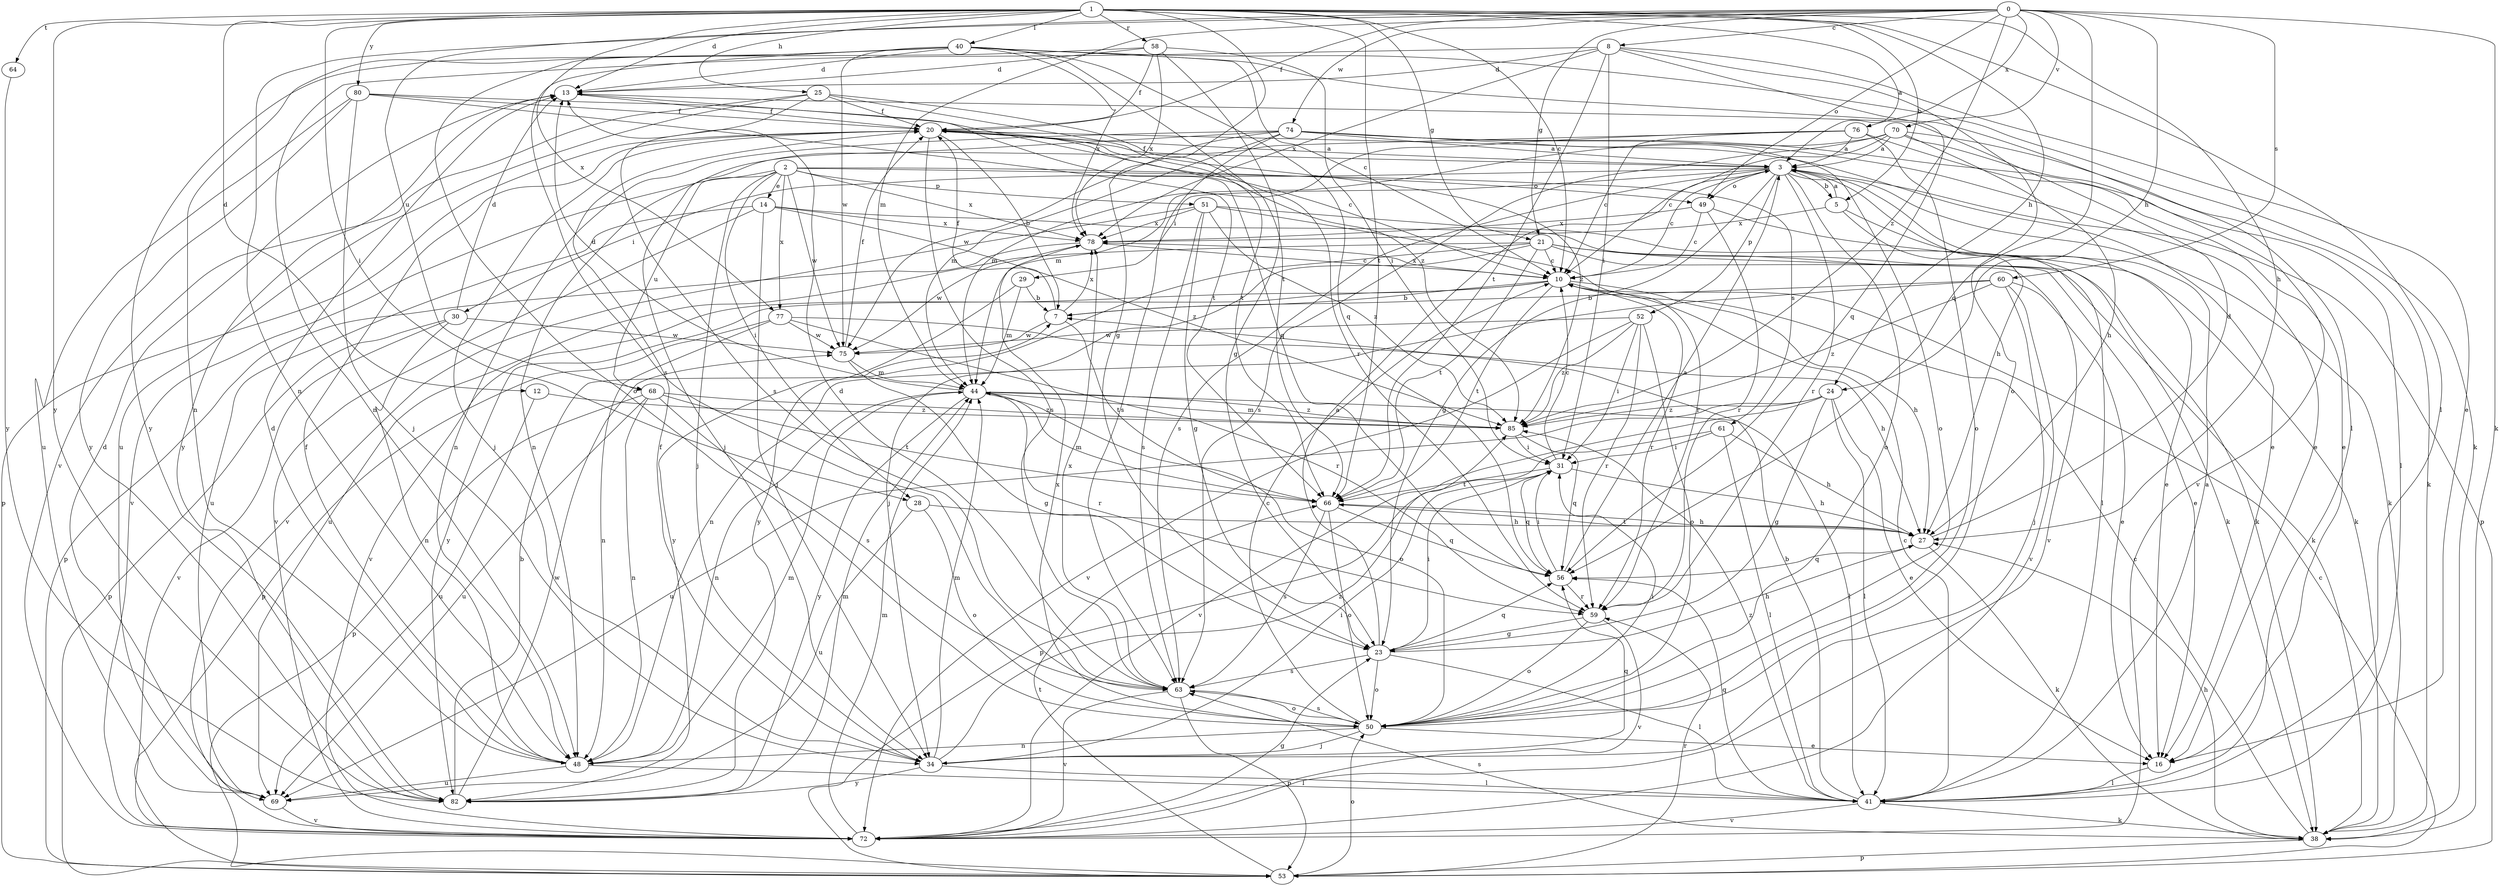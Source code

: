 strict digraph  {
0;
1;
2;
3;
5;
7;
8;
10;
12;
13;
14;
16;
20;
21;
23;
24;
25;
27;
28;
29;
30;
31;
34;
38;
40;
41;
44;
48;
49;
50;
51;
52;
53;
56;
58;
59;
60;
61;
63;
64;
66;
68;
69;
70;
72;
74;
75;
76;
77;
78;
80;
82;
85;
0 -> 8  [label=c];
0 -> 20  [label=f];
0 -> 21  [label=g];
0 -> 24  [label=h];
0 -> 38  [label=k];
0 -> 44  [label=m];
0 -> 48  [label=n];
0 -> 49  [label=o];
0 -> 56  [label=q];
0 -> 60  [label=s];
0 -> 68  [label=u];
0 -> 70  [label=v];
0 -> 74  [label=w];
0 -> 76  [label=x];
0 -> 85  [label=z];
1 -> 3  [label=a];
1 -> 5  [label=b];
1 -> 10  [label=c];
1 -> 12  [label=d];
1 -> 13  [label=d];
1 -> 21  [label=g];
1 -> 23  [label=g];
1 -> 24  [label=h];
1 -> 25  [label=h];
1 -> 27  [label=h];
1 -> 28  [label=i];
1 -> 40  [label=l];
1 -> 41  [label=l];
1 -> 58  [label=r];
1 -> 64  [label=t];
1 -> 66  [label=t];
1 -> 77  [label=x];
1 -> 80  [label=y];
1 -> 82  [label=y];
2 -> 14  [label=e];
2 -> 28  [label=i];
2 -> 34  [label=j];
2 -> 49  [label=o];
2 -> 51  [label=p];
2 -> 61  [label=s];
2 -> 68  [label=u];
2 -> 72  [label=v];
2 -> 75  [label=w];
2 -> 77  [label=x];
2 -> 78  [label=x];
3 -> 5  [label=b];
3 -> 10  [label=c];
3 -> 20  [label=f];
3 -> 23  [label=g];
3 -> 27  [label=h];
3 -> 29  [label=i];
3 -> 30  [label=i];
3 -> 38  [label=k];
3 -> 49  [label=o];
3 -> 50  [label=o];
3 -> 52  [label=p];
3 -> 53  [label=p];
3 -> 59  [label=r];
3 -> 63  [label=s];
5 -> 3  [label=a];
5 -> 16  [label=e];
5 -> 41  [label=l];
5 -> 78  [label=x];
7 -> 20  [label=f];
7 -> 66  [label=t];
7 -> 75  [label=w];
7 -> 78  [label=x];
8 -> 13  [label=d];
8 -> 16  [label=e];
8 -> 31  [label=i];
8 -> 48  [label=n];
8 -> 50  [label=o];
8 -> 56  [label=q];
8 -> 66  [label=t];
8 -> 78  [label=x];
10 -> 7  [label=b];
10 -> 27  [label=h];
10 -> 59  [label=r];
10 -> 66  [label=t];
10 -> 72  [label=v];
10 -> 78  [label=x];
10 -> 82  [label=y];
12 -> 69  [label=u];
12 -> 85  [label=z];
13 -> 20  [label=f];
13 -> 56  [label=q];
13 -> 82  [label=y];
14 -> 34  [label=j];
14 -> 38  [label=k];
14 -> 69  [label=u];
14 -> 72  [label=v];
14 -> 78  [label=x];
14 -> 85  [label=z];
16 -> 41  [label=l];
20 -> 3  [label=a];
20 -> 7  [label=b];
20 -> 10  [label=c];
20 -> 16  [label=e];
20 -> 34  [label=j];
20 -> 53  [label=p];
20 -> 63  [label=s];
20 -> 85  [label=z];
21 -> 10  [label=c];
21 -> 16  [label=e];
21 -> 34  [label=j];
21 -> 38  [label=k];
21 -> 66  [label=t];
21 -> 69  [label=u];
21 -> 72  [label=v];
21 -> 82  [label=y];
23 -> 3  [label=a];
23 -> 27  [label=h];
23 -> 31  [label=i];
23 -> 41  [label=l];
23 -> 50  [label=o];
23 -> 56  [label=q];
23 -> 63  [label=s];
24 -> 16  [label=e];
24 -> 23  [label=g];
24 -> 41  [label=l];
24 -> 69  [label=u];
24 -> 72  [label=v];
24 -> 85  [label=z];
25 -> 20  [label=f];
25 -> 59  [label=r];
25 -> 63  [label=s];
25 -> 66  [label=t];
25 -> 69  [label=u];
25 -> 72  [label=v];
27 -> 13  [label=d];
27 -> 38  [label=k];
27 -> 56  [label=q];
27 -> 66  [label=t];
28 -> 27  [label=h];
28 -> 50  [label=o];
28 -> 69  [label=u];
29 -> 7  [label=b];
29 -> 44  [label=m];
29 -> 82  [label=y];
30 -> 13  [label=d];
30 -> 48  [label=n];
30 -> 53  [label=p];
30 -> 72  [label=v];
30 -> 75  [label=w];
31 -> 10  [label=c];
31 -> 27  [label=h];
31 -> 56  [label=q];
31 -> 66  [label=t];
34 -> 20  [label=f];
34 -> 31  [label=i];
34 -> 41  [label=l];
34 -> 44  [label=m];
34 -> 56  [label=q];
34 -> 82  [label=y];
34 -> 85  [label=z];
38 -> 10  [label=c];
38 -> 27  [label=h];
38 -> 53  [label=p];
38 -> 63  [label=s];
40 -> 10  [label=c];
40 -> 13  [label=d];
40 -> 38  [label=k];
40 -> 41  [label=l];
40 -> 48  [label=n];
40 -> 50  [label=o];
40 -> 56  [label=q];
40 -> 63  [label=s];
40 -> 66  [label=t];
40 -> 75  [label=w];
40 -> 78  [label=x];
41 -> 3  [label=a];
41 -> 7  [label=b];
41 -> 10  [label=c];
41 -> 38  [label=k];
41 -> 56  [label=q];
41 -> 72  [label=v];
41 -> 85  [label=z];
44 -> 13  [label=d];
44 -> 41  [label=l];
44 -> 48  [label=n];
44 -> 50  [label=o];
44 -> 59  [label=r];
44 -> 82  [label=y];
44 -> 85  [label=z];
48 -> 13  [label=d];
48 -> 20  [label=f];
48 -> 41  [label=l];
48 -> 44  [label=m];
48 -> 69  [label=u];
49 -> 10  [label=c];
49 -> 38  [label=k];
49 -> 59  [label=r];
49 -> 78  [label=x];
50 -> 10  [label=c];
50 -> 16  [label=e];
50 -> 31  [label=i];
50 -> 34  [label=j];
50 -> 48  [label=n];
50 -> 63  [label=s];
50 -> 78  [label=x];
51 -> 23  [label=g];
51 -> 38  [label=k];
51 -> 59  [label=r];
51 -> 63  [label=s];
51 -> 72  [label=v];
51 -> 78  [label=x];
51 -> 85  [label=z];
52 -> 31  [label=i];
52 -> 50  [label=o];
52 -> 59  [label=r];
52 -> 72  [label=v];
52 -> 75  [label=w];
52 -> 85  [label=z];
53 -> 10  [label=c];
53 -> 50  [label=o];
53 -> 59  [label=r];
53 -> 66  [label=t];
56 -> 3  [label=a];
56 -> 31  [label=i];
56 -> 59  [label=r];
58 -> 13  [label=d];
58 -> 20  [label=f];
58 -> 23  [label=g];
58 -> 31  [label=i];
58 -> 78  [label=x];
58 -> 82  [label=y];
59 -> 23  [label=g];
59 -> 50  [label=o];
59 -> 72  [label=v];
60 -> 7  [label=b];
60 -> 16  [label=e];
60 -> 34  [label=j];
60 -> 48  [label=n];
60 -> 72  [label=v];
60 -> 85  [label=z];
61 -> 27  [label=h];
61 -> 31  [label=i];
61 -> 41  [label=l];
61 -> 53  [label=p];
63 -> 13  [label=d];
63 -> 50  [label=o];
63 -> 53  [label=p];
63 -> 72  [label=v];
63 -> 78  [label=x];
64 -> 82  [label=y];
66 -> 27  [label=h];
66 -> 44  [label=m];
66 -> 50  [label=o];
66 -> 56  [label=q];
66 -> 63  [label=s];
68 -> 48  [label=n];
68 -> 53  [label=p];
68 -> 63  [label=s];
68 -> 66  [label=t];
68 -> 69  [label=u];
68 -> 85  [label=z];
69 -> 13  [label=d];
69 -> 72  [label=v];
70 -> 3  [label=a];
70 -> 10  [label=c];
70 -> 27  [label=h];
70 -> 38  [label=k];
70 -> 44  [label=m];
70 -> 63  [label=s];
70 -> 72  [label=v];
72 -> 23  [label=g];
72 -> 44  [label=m];
74 -> 3  [label=a];
74 -> 16  [label=e];
74 -> 34  [label=j];
74 -> 41  [label=l];
74 -> 44  [label=m];
74 -> 48  [label=n];
74 -> 50  [label=o];
74 -> 63  [label=s];
74 -> 75  [label=w];
75 -> 20  [label=f];
75 -> 23  [label=g];
75 -> 44  [label=m];
76 -> 3  [label=a];
76 -> 10  [label=c];
76 -> 16  [label=e];
76 -> 44  [label=m];
76 -> 48  [label=n];
76 -> 50  [label=o];
77 -> 27  [label=h];
77 -> 48  [label=n];
77 -> 53  [label=p];
77 -> 59  [label=r];
77 -> 75  [label=w];
78 -> 10  [label=c];
78 -> 53  [label=p];
78 -> 75  [label=w];
80 -> 20  [label=f];
80 -> 34  [label=j];
80 -> 66  [label=t];
80 -> 69  [label=u];
80 -> 82  [label=y];
80 -> 85  [label=z];
82 -> 7  [label=b];
82 -> 44  [label=m];
82 -> 75  [label=w];
85 -> 31  [label=i];
85 -> 44  [label=m];
85 -> 56  [label=q];
}
